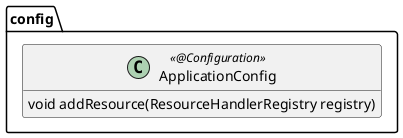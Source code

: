 @startuml

skinparam shadowing false
hide empty methods
hide empty fields
left to right direction

package config{
    class ApplicationConfig <<@Configuration>>{
        void addResource(ResourceHandlerRegistry registry)
    }
}

@enduml